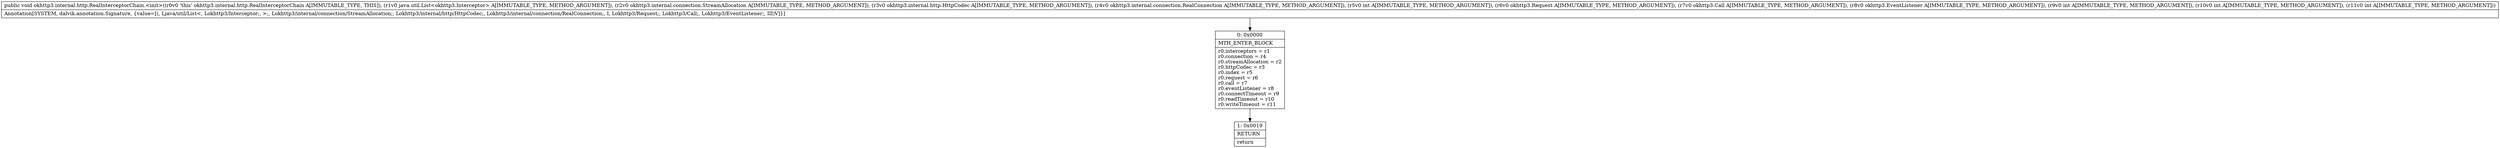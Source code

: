 digraph "CFG forokhttp3.internal.http.RealInterceptorChain.\<init\>(Ljava\/util\/List;Lokhttp3\/internal\/connection\/StreamAllocation;Lokhttp3\/internal\/http\/HttpCodec;Lokhttp3\/internal\/connection\/RealConnection;ILokhttp3\/Request;Lokhttp3\/Call;Lokhttp3\/EventListener;III)V" {
Node_0 [shape=record,label="{0\:\ 0x0000|MTH_ENTER_BLOCK\l|r0.interceptors = r1\lr0.connection = r4\lr0.streamAllocation = r2\lr0.httpCodec = r3\lr0.index = r5\lr0.request = r6\lr0.call = r7\lr0.eventListener = r8\lr0.connectTimeout = r9\lr0.readTimeout = r10\lr0.writeTimeout = r11\l}"];
Node_1 [shape=record,label="{1\:\ 0x0019|RETURN\l|return\l}"];
MethodNode[shape=record,label="{public void okhttp3.internal.http.RealInterceptorChain.\<init\>((r0v0 'this' okhttp3.internal.http.RealInterceptorChain A[IMMUTABLE_TYPE, THIS]), (r1v0 java.util.List\<okhttp3.Interceptor\> A[IMMUTABLE_TYPE, METHOD_ARGUMENT]), (r2v0 okhttp3.internal.connection.StreamAllocation A[IMMUTABLE_TYPE, METHOD_ARGUMENT]), (r3v0 okhttp3.internal.http.HttpCodec A[IMMUTABLE_TYPE, METHOD_ARGUMENT]), (r4v0 okhttp3.internal.connection.RealConnection A[IMMUTABLE_TYPE, METHOD_ARGUMENT]), (r5v0 int A[IMMUTABLE_TYPE, METHOD_ARGUMENT]), (r6v0 okhttp3.Request A[IMMUTABLE_TYPE, METHOD_ARGUMENT]), (r7v0 okhttp3.Call A[IMMUTABLE_TYPE, METHOD_ARGUMENT]), (r8v0 okhttp3.EventListener A[IMMUTABLE_TYPE, METHOD_ARGUMENT]), (r9v0 int A[IMMUTABLE_TYPE, METHOD_ARGUMENT]), (r10v0 int A[IMMUTABLE_TYPE, METHOD_ARGUMENT]), (r11v0 int A[IMMUTABLE_TYPE, METHOD_ARGUMENT]))  | Annotation[SYSTEM, dalvik.annotation.Signature, \{value=[(, Ljava\/util\/List\<, Lokhttp3\/Interceptor;, \>;, Lokhttp3\/internal\/connection\/StreamAllocation;, Lokhttp3\/internal\/http\/HttpCodec;, Lokhttp3\/internal\/connection\/RealConnection;, I, Lokhttp3\/Request;, Lokhttp3\/Call;, Lokhttp3\/EventListener;, III)V]\}]\l}"];
MethodNode -> Node_0;
Node_0 -> Node_1;
}

